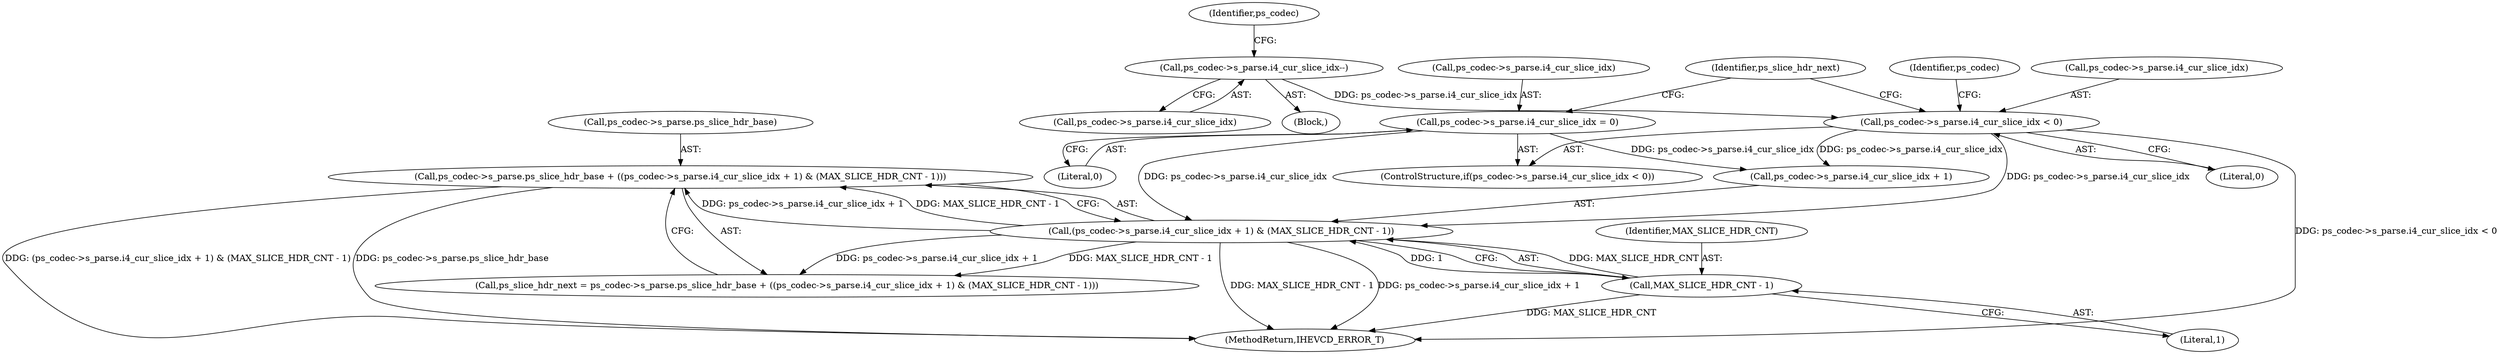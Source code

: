 digraph "0_Android_a1424724a00d62ac5efa0e27953eed66850d662f@pointer" {
"1000330" [label="(Call,ps_codec->s_parse.ps_slice_hdr_base + ((ps_codec->s_parse.i4_cur_slice_idx + 1) & (MAX_SLICE_HDR_CNT - 1)))"];
"1000336" [label="(Call,(ps_codec->s_parse.i4_cur_slice_idx + 1) & (MAX_SLICE_HDR_CNT - 1))"];
"1000314" [label="(Call,ps_codec->s_parse.i4_cur_slice_idx < 0)"];
"1000307" [label="(Call,ps_codec->s_parse.i4_cur_slice_idx--)"];
"1000321" [label="(Call,ps_codec->s_parse.i4_cur_slice_idx = 0)"];
"1000344" [label="(Call,MAX_SLICE_HDR_CNT - 1)"];
"1000313" [label="(ControlStructure,if(ps_codec->s_parse.i4_cur_slice_idx < 0))"];
"1000317" [label="(Identifier,ps_codec)"];
"1000322" [label="(Call,ps_codec->s_parse.i4_cur_slice_idx)"];
"1000307" [label="(Call,ps_codec->s_parse.i4_cur_slice_idx--)"];
"1000324" [label="(Identifier,ps_codec)"];
"1000346" [label="(Literal,1)"];
"1002606" [label="(MethodReturn,IHEVCD_ERROR_T)"];
"1000327" [label="(Literal,0)"];
"1000314" [label="(Call,ps_codec->s_parse.i4_cur_slice_idx < 0)"];
"1000329" [label="(Identifier,ps_slice_hdr_next)"];
"1000337" [label="(Call,ps_codec->s_parse.i4_cur_slice_idx + 1)"];
"1000308" [label="(Call,ps_codec->s_parse.i4_cur_slice_idx)"];
"1000328" [label="(Call,ps_slice_hdr_next = ps_codec->s_parse.ps_slice_hdr_base + ((ps_codec->s_parse.i4_cur_slice_idx + 1) & (MAX_SLICE_HDR_CNT - 1)))"];
"1000331" [label="(Call,ps_codec->s_parse.ps_slice_hdr_base)"];
"1000330" [label="(Call,ps_codec->s_parse.ps_slice_hdr_base + ((ps_codec->s_parse.i4_cur_slice_idx + 1) & (MAX_SLICE_HDR_CNT - 1)))"];
"1000300" [label="(Block,)"];
"1000320" [label="(Literal,0)"];
"1000345" [label="(Identifier,MAX_SLICE_HDR_CNT)"];
"1000344" [label="(Call,MAX_SLICE_HDR_CNT - 1)"];
"1000321" [label="(Call,ps_codec->s_parse.i4_cur_slice_idx = 0)"];
"1000336" [label="(Call,(ps_codec->s_parse.i4_cur_slice_idx + 1) & (MAX_SLICE_HDR_CNT - 1))"];
"1000315" [label="(Call,ps_codec->s_parse.i4_cur_slice_idx)"];
"1000330" -> "1000328"  [label="AST: "];
"1000330" -> "1000336"  [label="CFG: "];
"1000331" -> "1000330"  [label="AST: "];
"1000336" -> "1000330"  [label="AST: "];
"1000328" -> "1000330"  [label="CFG: "];
"1000330" -> "1002606"  [label="DDG: ps_codec->s_parse.ps_slice_hdr_base"];
"1000330" -> "1002606"  [label="DDG: (ps_codec->s_parse.i4_cur_slice_idx + 1) & (MAX_SLICE_HDR_CNT - 1)"];
"1000336" -> "1000330"  [label="DDG: ps_codec->s_parse.i4_cur_slice_idx + 1"];
"1000336" -> "1000330"  [label="DDG: MAX_SLICE_HDR_CNT - 1"];
"1000336" -> "1000344"  [label="CFG: "];
"1000337" -> "1000336"  [label="AST: "];
"1000344" -> "1000336"  [label="AST: "];
"1000336" -> "1002606"  [label="DDG: MAX_SLICE_HDR_CNT - 1"];
"1000336" -> "1002606"  [label="DDG: ps_codec->s_parse.i4_cur_slice_idx + 1"];
"1000336" -> "1000328"  [label="DDG: ps_codec->s_parse.i4_cur_slice_idx + 1"];
"1000336" -> "1000328"  [label="DDG: MAX_SLICE_HDR_CNT - 1"];
"1000314" -> "1000336"  [label="DDG: ps_codec->s_parse.i4_cur_slice_idx"];
"1000321" -> "1000336"  [label="DDG: ps_codec->s_parse.i4_cur_slice_idx"];
"1000344" -> "1000336"  [label="DDG: MAX_SLICE_HDR_CNT"];
"1000344" -> "1000336"  [label="DDG: 1"];
"1000314" -> "1000313"  [label="AST: "];
"1000314" -> "1000320"  [label="CFG: "];
"1000315" -> "1000314"  [label="AST: "];
"1000320" -> "1000314"  [label="AST: "];
"1000324" -> "1000314"  [label="CFG: "];
"1000329" -> "1000314"  [label="CFG: "];
"1000314" -> "1002606"  [label="DDG: ps_codec->s_parse.i4_cur_slice_idx < 0"];
"1000307" -> "1000314"  [label="DDG: ps_codec->s_parse.i4_cur_slice_idx"];
"1000314" -> "1000337"  [label="DDG: ps_codec->s_parse.i4_cur_slice_idx"];
"1000307" -> "1000300"  [label="AST: "];
"1000307" -> "1000308"  [label="CFG: "];
"1000308" -> "1000307"  [label="AST: "];
"1000317" -> "1000307"  [label="CFG: "];
"1000321" -> "1000313"  [label="AST: "];
"1000321" -> "1000327"  [label="CFG: "];
"1000322" -> "1000321"  [label="AST: "];
"1000327" -> "1000321"  [label="AST: "];
"1000329" -> "1000321"  [label="CFG: "];
"1000321" -> "1000337"  [label="DDG: ps_codec->s_parse.i4_cur_slice_idx"];
"1000344" -> "1000346"  [label="CFG: "];
"1000345" -> "1000344"  [label="AST: "];
"1000346" -> "1000344"  [label="AST: "];
"1000344" -> "1002606"  [label="DDG: MAX_SLICE_HDR_CNT"];
}

